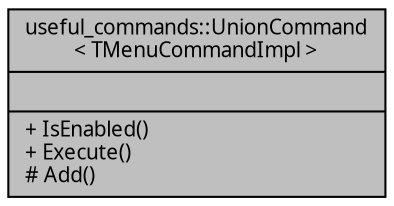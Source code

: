 digraph "useful_commands::UnionCommand&lt; TMenuCommandImpl &gt;"
{
 // INTERACTIVE_SVG=YES
  edge [fontname="Verdana",fontsize="10",labelfontname="Verdana",labelfontsize="10"];
  node [fontname="Verdana",fontsize="10",shape=record];
  Node1 [label="{useful_commands::UnionCommand\l\< TMenuCommandImpl \>\n||+ IsEnabled()\l+ Execute()\l# Add()\l}",height=0.2,width=0.4,color="black", fillcolor="grey75", style="filled", fontcolor="black"];
}
